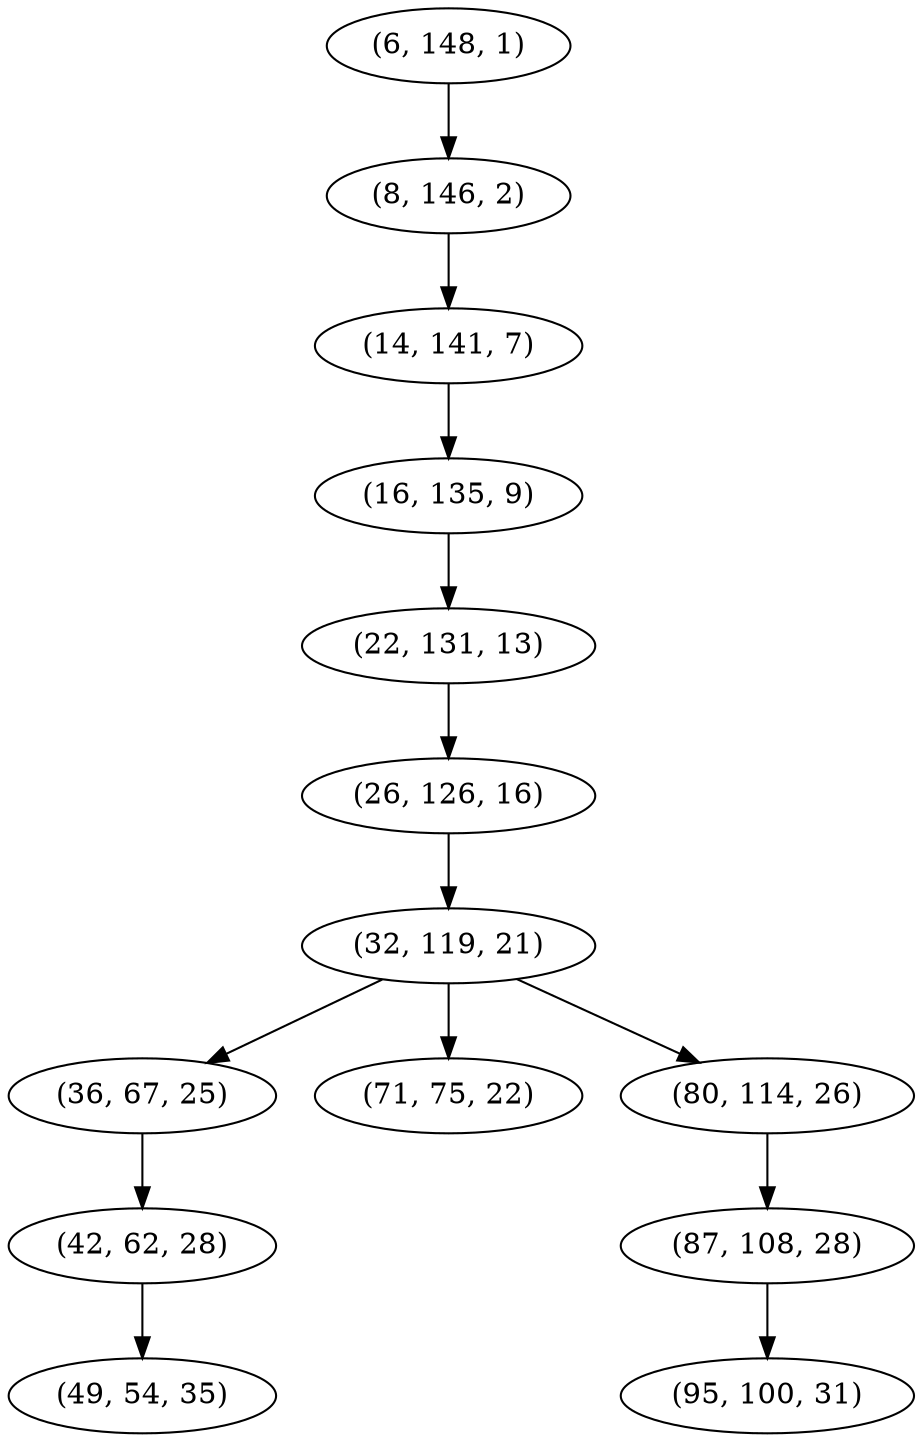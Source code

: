 digraph tree {
    "(6, 148, 1)";
    "(8, 146, 2)";
    "(14, 141, 7)";
    "(16, 135, 9)";
    "(22, 131, 13)";
    "(26, 126, 16)";
    "(32, 119, 21)";
    "(36, 67, 25)";
    "(42, 62, 28)";
    "(49, 54, 35)";
    "(71, 75, 22)";
    "(80, 114, 26)";
    "(87, 108, 28)";
    "(95, 100, 31)";
    "(6, 148, 1)" -> "(8, 146, 2)";
    "(8, 146, 2)" -> "(14, 141, 7)";
    "(14, 141, 7)" -> "(16, 135, 9)";
    "(16, 135, 9)" -> "(22, 131, 13)";
    "(22, 131, 13)" -> "(26, 126, 16)";
    "(26, 126, 16)" -> "(32, 119, 21)";
    "(32, 119, 21)" -> "(36, 67, 25)";
    "(32, 119, 21)" -> "(71, 75, 22)";
    "(32, 119, 21)" -> "(80, 114, 26)";
    "(36, 67, 25)" -> "(42, 62, 28)";
    "(42, 62, 28)" -> "(49, 54, 35)";
    "(80, 114, 26)" -> "(87, 108, 28)";
    "(87, 108, 28)" -> "(95, 100, 31)";
}
